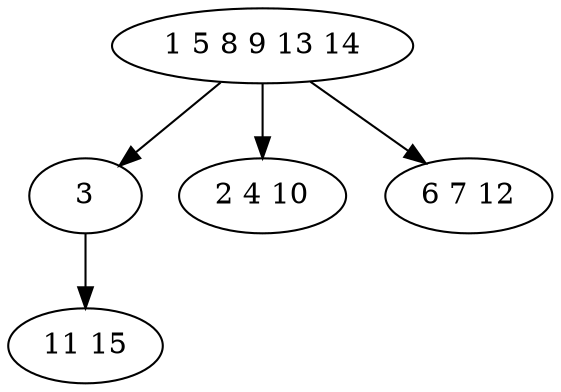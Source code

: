 digraph true_tree {
	"0" -> "1"
	"1" -> "2"
	"0" -> "3"
	"0" -> "4"
	"0" [label="1 5 8 9 13 14"];
	"1" [label="3"];
	"2" [label="11 15"];
	"3" [label="2 4 10"];
	"4" [label="6 7 12"];
}
